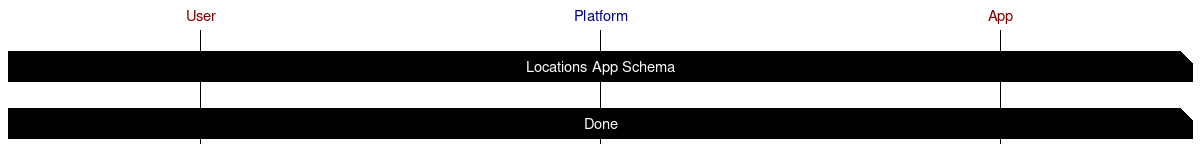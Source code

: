# App Schema - Locations
# - Locations App Schema

msc {
	hscale = "2";

	user [label="User", textcolour="maroon", arctextcolour="maroon"],
	platform [label="Platform", textcolour="navy", arctextcolour="navy"],
	app [label="App", textcolour="maroon", arctextcolour="maroon"];
	|||;
	user note app [label="Locations App Schema", textbgcolor="black", textcolor="white"];
	|||;

	

	user note app [label="Done", textbgcolor="black", textcolor="white"];
}
